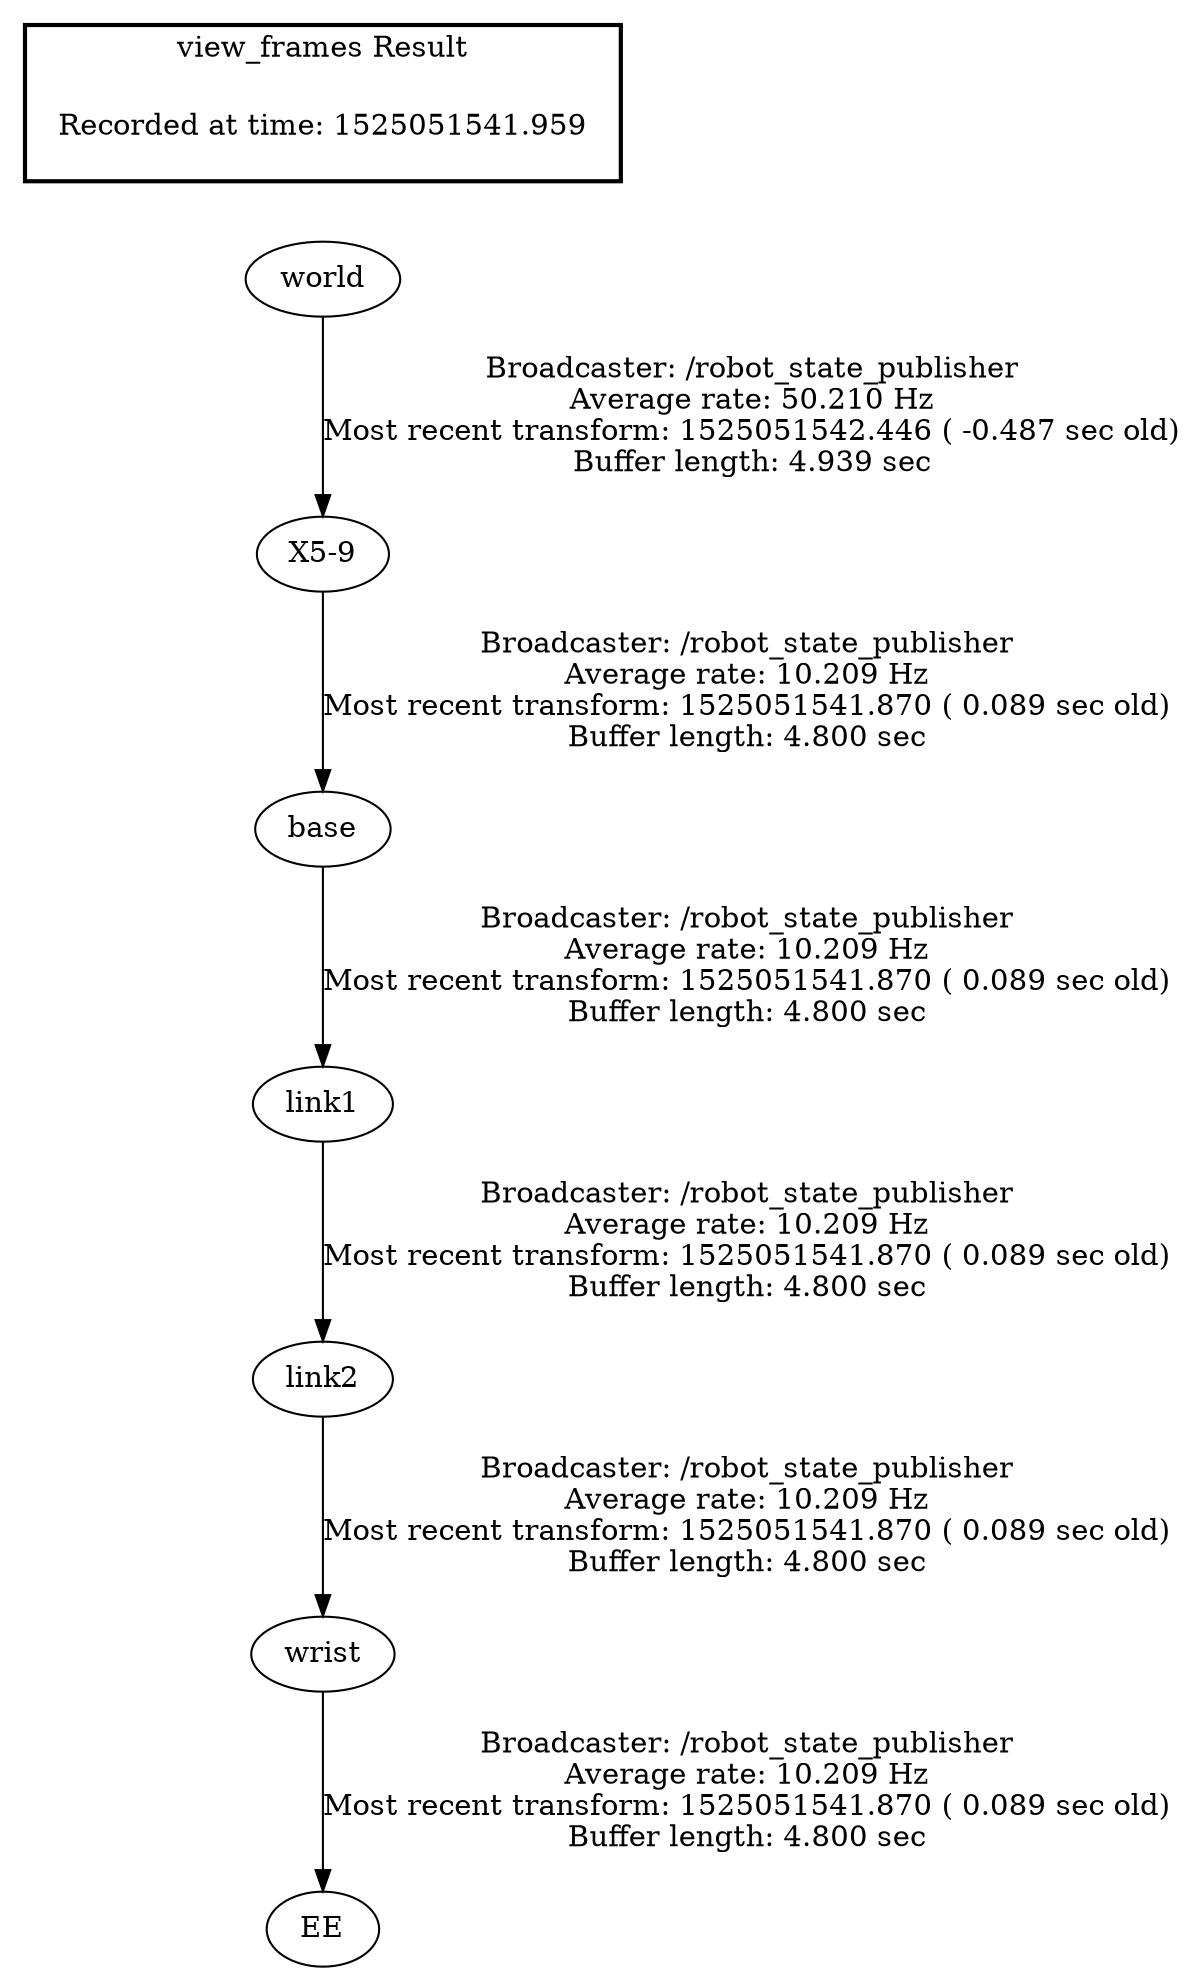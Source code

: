 digraph G {
"world" -> "X5-9"[label="Broadcaster: /robot_state_publisher\nAverage rate: 50.210 Hz\nMost recent transform: 1525051542.446 ( -0.487 sec old)\nBuffer length: 4.939 sec\n"];
"X5-9" -> "base"[label="Broadcaster: /robot_state_publisher\nAverage rate: 10.209 Hz\nMost recent transform: 1525051541.870 ( 0.089 sec old)\nBuffer length: 4.800 sec\n"];
"base" -> "link1"[label="Broadcaster: /robot_state_publisher\nAverage rate: 10.209 Hz\nMost recent transform: 1525051541.870 ( 0.089 sec old)\nBuffer length: 4.800 sec\n"];
"link1" -> "link2"[label="Broadcaster: /robot_state_publisher\nAverage rate: 10.209 Hz\nMost recent transform: 1525051541.870 ( 0.089 sec old)\nBuffer length: 4.800 sec\n"];
"link2" -> "wrist"[label="Broadcaster: /robot_state_publisher\nAverage rate: 10.209 Hz\nMost recent transform: 1525051541.870 ( 0.089 sec old)\nBuffer length: 4.800 sec\n"];
"wrist" -> "EE"[label="Broadcaster: /robot_state_publisher\nAverage rate: 10.209 Hz\nMost recent transform: 1525051541.870 ( 0.089 sec old)\nBuffer length: 4.800 sec\n"];
edge [style=invis];
 subgraph cluster_legend { style=bold; color=black; label ="view_frames Result";
"Recorded at time: 1525051541.959"[ shape=plaintext ] ;
 }->"world";
}